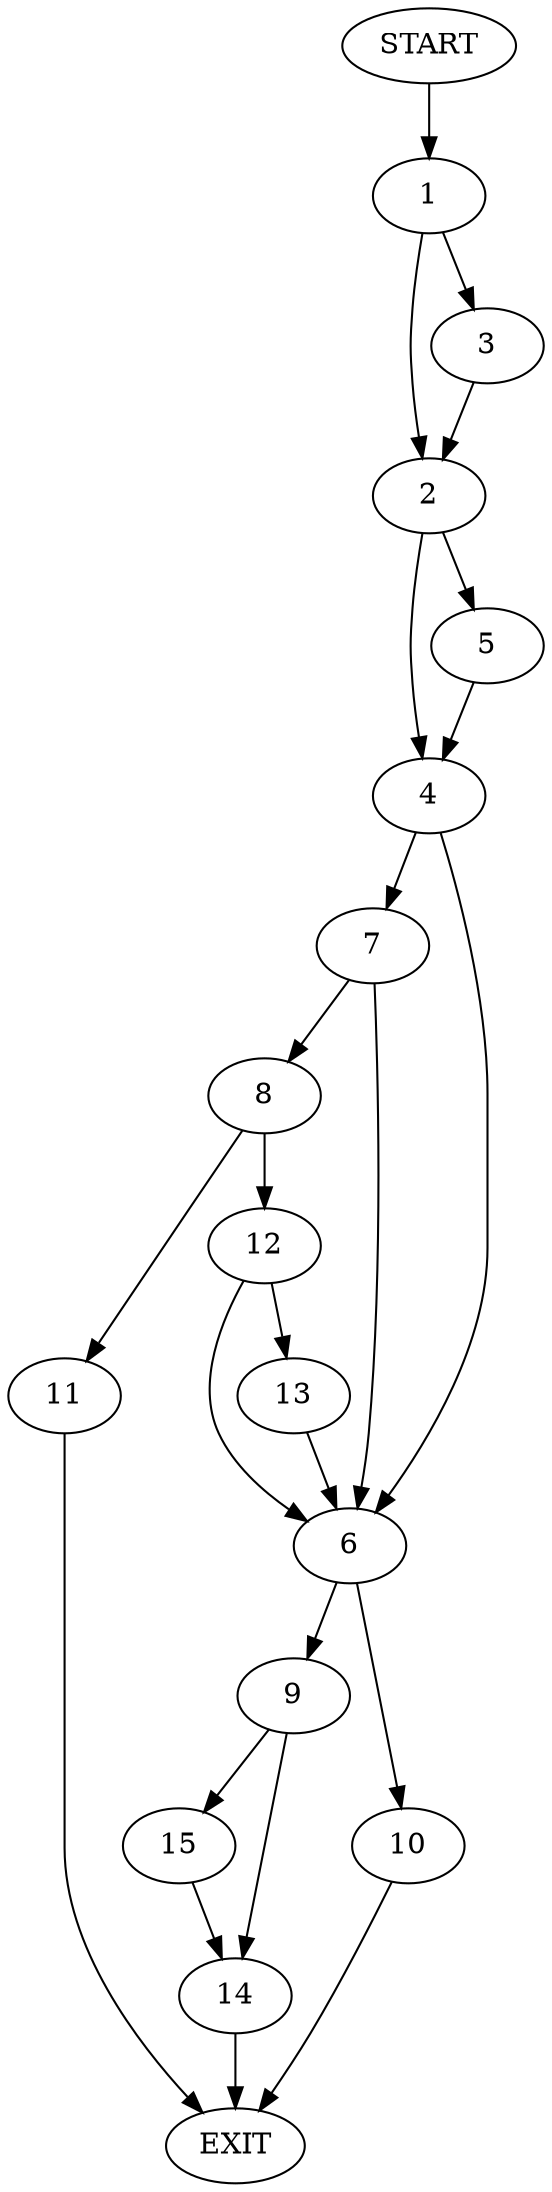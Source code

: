 digraph {
0 [label="START"]
16 [label="EXIT"]
0 -> 1
1 -> 2
1 -> 3
3 -> 2
2 -> 4
2 -> 5
5 -> 4
4 -> 6
4 -> 7
7 -> 8
7 -> 6
6 -> 9
6 -> 10
8 -> 11
8 -> 12
12 -> 6
12 -> 13
11 -> 16
13 -> 6
10 -> 16
9 -> 14
9 -> 15
15 -> 14
14 -> 16
}
